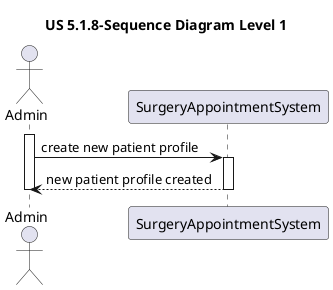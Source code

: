 @startuml

title US 5.1.8-Sequence Diagram Level 1

actor Admin
participant SurgeryAppointmentSystem

activate Admin
Admin-> SurgeryAppointmentSystem: create new patient profile
activate SurgeryAppointmentSystem

SurgeryAppointmentSystem --> Admin: new patient profile created
deactivate SurgeryAppointmentSystem

deactivate Admin

@enduml